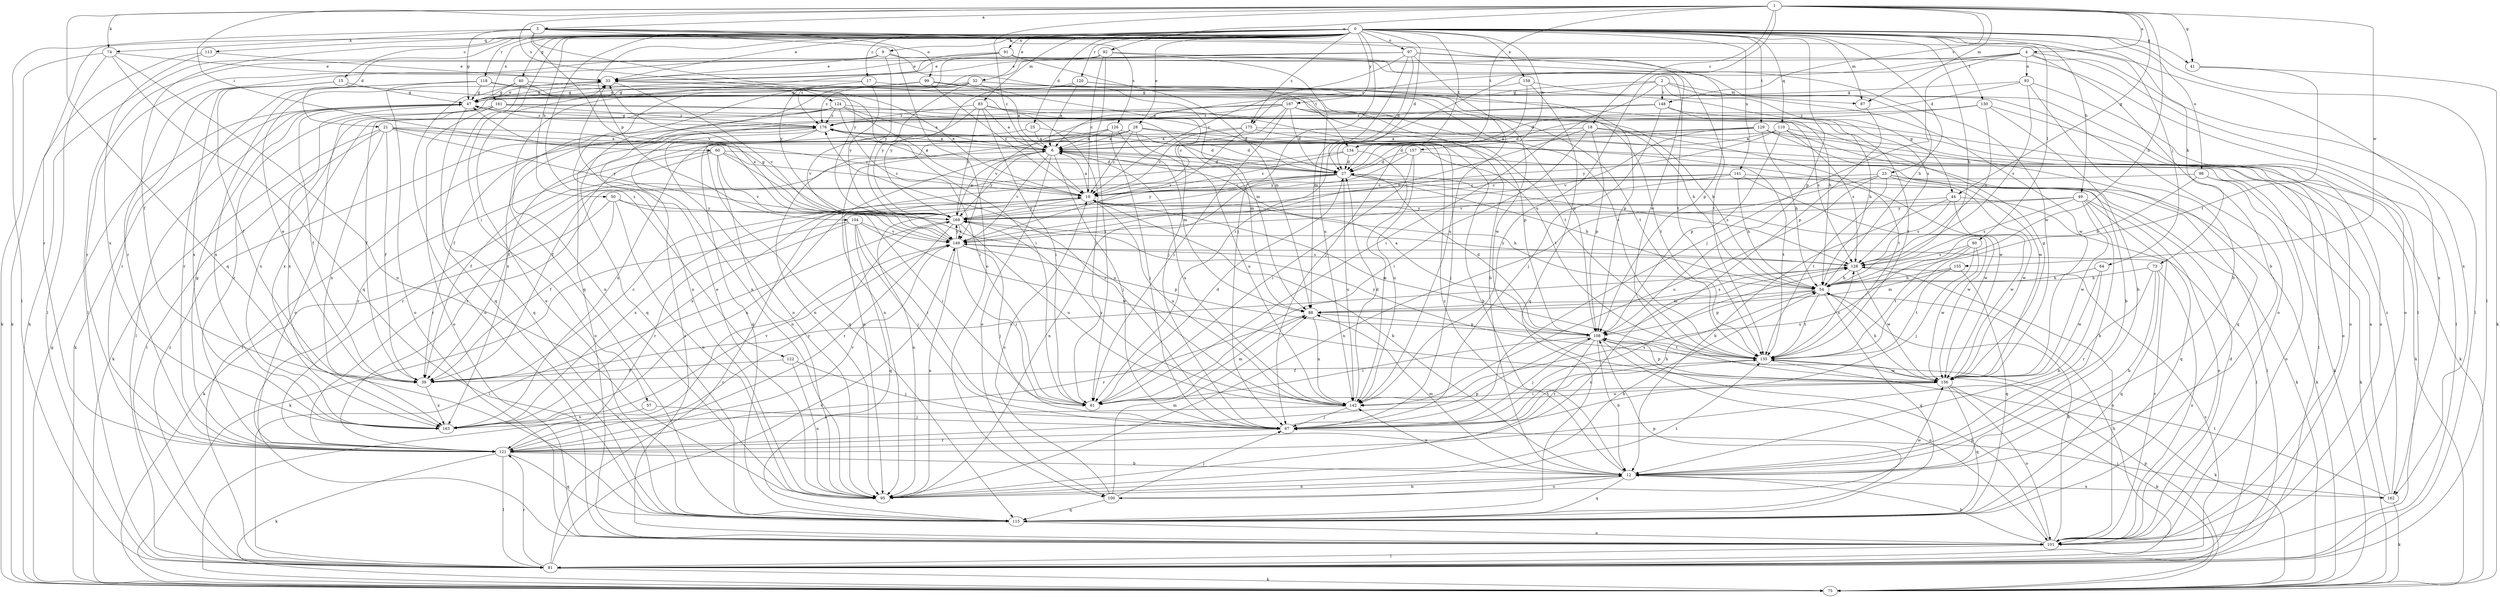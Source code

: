 strict digraph  {
0;
1;
2;
3;
4;
6;
9;
12;
15;
17;
18;
19;
21;
23;
25;
27;
28;
32;
33;
39;
40;
41;
44;
47;
49;
50;
54;
57;
60;
61;
64;
67;
73;
74;
75;
80;
81;
83;
87;
88;
91;
92;
93;
95;
97;
98;
99;
100;
101;
104;
108;
110;
113;
115;
118;
120;
121;
122;
124;
126;
128;
129;
130;
134;
135;
141;
142;
148;
149;
155;
156;
157;
159;
161;
162;
163;
167;
169;
175;
176;
0 -> 9  [label=b];
0 -> 15  [label=c];
0 -> 17  [label=c];
0 -> 21  [label=d];
0 -> 23  [label=d];
0 -> 25  [label=d];
0 -> 27  [label=d];
0 -> 28  [label=e];
0 -> 32  [label=e];
0 -> 33  [label=e];
0 -> 39  [label=f];
0 -> 40  [label=g];
0 -> 41  [label=g];
0 -> 49  [label=h];
0 -> 50  [label=h];
0 -> 54  [label=h];
0 -> 57  [label=i];
0 -> 64  [label=j];
0 -> 67  [label=j];
0 -> 73  [label=k];
0 -> 80  [label=l];
0 -> 81  [label=l];
0 -> 83  [label=m];
0 -> 87  [label=m];
0 -> 91  [label=n];
0 -> 97  [label=o];
0 -> 98  [label=o];
0 -> 104  [label=p];
0 -> 108  [label=p];
0 -> 110  [label=q];
0 -> 113  [label=q];
0 -> 118  [label=r];
0 -> 120  [label=r];
0 -> 121  [label=r];
0 -> 122  [label=s];
0 -> 129  [label=t];
0 -> 130  [label=t];
0 -> 134  [label=t];
0 -> 141  [label=u];
0 -> 157  [label=x];
0 -> 159  [label=x];
0 -> 161  [label=x];
0 -> 167  [label=y];
0 -> 175  [label=z];
1 -> 3  [label=a];
1 -> 4  [label=a];
1 -> 18  [label=c];
1 -> 19  [label=c];
1 -> 41  [label=g];
1 -> 44  [label=g];
1 -> 54  [label=h];
1 -> 60  [label=i];
1 -> 74  [label=k];
1 -> 87  [label=m];
1 -> 92  [label=n];
1 -> 115  [label=q];
1 -> 124  [label=s];
1 -> 134  [label=t];
1 -> 142  [label=u];
1 -> 148  [label=v];
1 -> 155  [label=w];
2 -> 6  [label=a];
2 -> 44  [label=g];
2 -> 47  [label=g];
2 -> 61  [label=i];
2 -> 87  [label=m];
2 -> 148  [label=v];
2 -> 156  [label=w];
3 -> 47  [label=g];
3 -> 74  [label=k];
3 -> 81  [label=l];
3 -> 99  [label=o];
3 -> 100  [label=o];
3 -> 126  [label=s];
3 -> 149  [label=v];
3 -> 156  [label=w];
3 -> 162  [label=x];
3 -> 169  [label=y];
4 -> 12  [label=b];
4 -> 61  [label=i];
4 -> 67  [label=j];
4 -> 81  [label=l];
4 -> 93  [label=n];
4 -> 121  [label=r];
4 -> 162  [label=x];
4 -> 175  [label=z];
6 -> 27  [label=d];
6 -> 67  [label=j];
6 -> 75  [label=k];
6 -> 95  [label=n];
6 -> 100  [label=o];
6 -> 121  [label=r];
6 -> 142  [label=u];
6 -> 149  [label=v];
6 -> 169  [label=y];
9 -> 33  [label=e];
9 -> 75  [label=k];
9 -> 81  [label=l];
9 -> 134  [label=t];
9 -> 135  [label=t];
9 -> 169  [label=y];
12 -> 88  [label=m];
12 -> 95  [label=n];
12 -> 100  [label=o];
12 -> 115  [label=q];
12 -> 142  [label=u];
12 -> 162  [label=x];
12 -> 176  [label=z];
15 -> 39  [label=f];
15 -> 47  [label=g];
15 -> 121  [label=r];
15 -> 135  [label=t];
15 -> 163  [label=x];
17 -> 47  [label=g];
17 -> 95  [label=n];
17 -> 135  [label=t];
17 -> 169  [label=y];
18 -> 6  [label=a];
18 -> 61  [label=i];
18 -> 101  [label=o];
18 -> 108  [label=p];
18 -> 135  [label=t];
18 -> 149  [label=v];
19 -> 6  [label=a];
19 -> 12  [label=b];
19 -> 33  [label=e];
19 -> 54  [label=h];
19 -> 95  [label=n];
19 -> 142  [label=u];
19 -> 156  [label=w];
19 -> 163  [label=x];
19 -> 169  [label=y];
21 -> 6  [label=a];
21 -> 19  [label=c];
21 -> 39  [label=f];
21 -> 75  [label=k];
21 -> 81  [label=l];
21 -> 135  [label=t];
21 -> 163  [label=x];
21 -> 169  [label=y];
23 -> 19  [label=c];
23 -> 75  [label=k];
23 -> 81  [label=l];
23 -> 95  [label=n];
23 -> 135  [label=t];
23 -> 142  [label=u];
23 -> 156  [label=w];
25 -> 6  [label=a];
25 -> 27  [label=d];
25 -> 81  [label=l];
27 -> 19  [label=c];
27 -> 54  [label=h];
27 -> 95  [label=n];
27 -> 128  [label=s];
27 -> 142  [label=u];
27 -> 163  [label=x];
27 -> 169  [label=y];
27 -> 176  [label=z];
28 -> 6  [label=a];
28 -> 12  [label=b];
28 -> 19  [label=c];
28 -> 39  [label=f];
28 -> 95  [label=n];
28 -> 142  [label=u];
28 -> 156  [label=w];
32 -> 47  [label=g];
32 -> 54  [label=h];
32 -> 67  [label=j];
32 -> 95  [label=n];
32 -> 135  [label=t];
32 -> 169  [label=y];
32 -> 176  [label=z];
33 -> 47  [label=g];
33 -> 61  [label=i];
33 -> 149  [label=v];
39 -> 19  [label=c];
39 -> 33  [label=e];
39 -> 128  [label=s];
39 -> 163  [label=x];
40 -> 12  [label=b];
40 -> 47  [label=g];
40 -> 101  [label=o];
40 -> 108  [label=p];
40 -> 115  [label=q];
41 -> 75  [label=k];
41 -> 135  [label=t];
44 -> 12  [label=b];
44 -> 81  [label=l];
44 -> 128  [label=s];
44 -> 156  [label=w];
44 -> 169  [label=y];
47 -> 33  [label=e];
47 -> 39  [label=f];
47 -> 75  [label=k];
47 -> 81  [label=l];
47 -> 115  [label=q];
47 -> 163  [label=x];
47 -> 176  [label=z];
49 -> 12  [label=b];
49 -> 101  [label=o];
49 -> 115  [label=q];
49 -> 128  [label=s];
49 -> 156  [label=w];
49 -> 163  [label=x];
49 -> 169  [label=y];
50 -> 39  [label=f];
50 -> 61  [label=i];
50 -> 75  [label=k];
50 -> 95  [label=n];
50 -> 169  [label=y];
54 -> 88  [label=m];
54 -> 108  [label=p];
54 -> 115  [label=q];
54 -> 135  [label=t];
57 -> 67  [label=j];
57 -> 163  [label=x];
60 -> 19  [label=c];
60 -> 27  [label=d];
60 -> 39  [label=f];
60 -> 95  [label=n];
60 -> 121  [label=r];
60 -> 142  [label=u];
60 -> 149  [label=v];
61 -> 27  [label=d];
61 -> 88  [label=m];
64 -> 12  [label=b];
64 -> 54  [label=h];
64 -> 156  [label=w];
67 -> 54  [label=h];
67 -> 121  [label=r];
67 -> 128  [label=s];
67 -> 135  [label=t];
67 -> 176  [label=z];
73 -> 12  [label=b];
73 -> 54  [label=h];
73 -> 101  [label=o];
73 -> 115  [label=q];
73 -> 121  [label=r];
74 -> 33  [label=e];
74 -> 75  [label=k];
74 -> 81  [label=l];
74 -> 95  [label=n];
74 -> 115  [label=q];
75 -> 47  [label=g];
75 -> 108  [label=p];
75 -> 149  [label=v];
80 -> 67  [label=j];
80 -> 128  [label=s];
80 -> 135  [label=t];
80 -> 142  [label=u];
80 -> 156  [label=w];
81 -> 19  [label=c];
81 -> 54  [label=h];
81 -> 75  [label=k];
81 -> 121  [label=r];
81 -> 128  [label=s];
81 -> 149  [label=v];
81 -> 176  [label=z];
83 -> 6  [label=a];
83 -> 27  [label=d];
83 -> 61  [label=i];
83 -> 108  [label=p];
83 -> 149  [label=v];
83 -> 169  [label=y];
83 -> 176  [label=z];
87 -> 108  [label=p];
88 -> 108  [label=p];
88 -> 121  [label=r];
88 -> 128  [label=s];
88 -> 142  [label=u];
91 -> 33  [label=e];
91 -> 88  [label=m];
91 -> 115  [label=q];
91 -> 121  [label=r];
91 -> 135  [label=t];
91 -> 156  [label=w];
92 -> 19  [label=c];
92 -> 33  [label=e];
92 -> 54  [label=h];
92 -> 61  [label=i];
92 -> 142  [label=u];
92 -> 169  [label=y];
93 -> 12  [label=b];
93 -> 27  [label=d];
93 -> 47  [label=g];
93 -> 81  [label=l];
93 -> 128  [label=s];
95 -> 12  [label=b];
95 -> 33  [label=e];
95 -> 54  [label=h];
95 -> 135  [label=t];
97 -> 19  [label=c];
97 -> 27  [label=d];
97 -> 33  [label=e];
97 -> 81  [label=l];
97 -> 88  [label=m];
97 -> 108  [label=p];
97 -> 142  [label=u];
97 -> 176  [label=z];
98 -> 19  [label=c];
98 -> 54  [label=h];
98 -> 75  [label=k];
98 -> 101  [label=o];
99 -> 6  [label=a];
99 -> 19  [label=c];
99 -> 47  [label=g];
99 -> 88  [label=m];
99 -> 95  [label=n];
99 -> 101  [label=o];
99 -> 156  [label=w];
100 -> 19  [label=c];
100 -> 67  [label=j];
100 -> 88  [label=m];
100 -> 115  [label=q];
100 -> 156  [label=w];
101 -> 12  [label=b];
101 -> 27  [label=d];
101 -> 54  [label=h];
101 -> 81  [label=l];
101 -> 108  [label=p];
101 -> 149  [label=v];
101 -> 176  [label=z];
104 -> 61  [label=i];
104 -> 67  [label=j];
104 -> 75  [label=k];
104 -> 115  [label=q];
104 -> 121  [label=r];
104 -> 149  [label=v];
104 -> 156  [label=w];
108 -> 6  [label=a];
108 -> 12  [label=b];
108 -> 27  [label=d];
108 -> 61  [label=i];
108 -> 67  [label=j];
108 -> 101  [label=o];
108 -> 121  [label=r];
108 -> 135  [label=t];
110 -> 6  [label=a];
110 -> 12  [label=b];
110 -> 39  [label=f];
110 -> 75  [label=k];
110 -> 108  [label=p];
110 -> 128  [label=s];
110 -> 169  [label=y];
113 -> 33  [label=e];
113 -> 75  [label=k];
113 -> 163  [label=x];
115 -> 33  [label=e];
115 -> 101  [label=o];
115 -> 108  [label=p];
118 -> 47  [label=g];
118 -> 61  [label=i];
118 -> 101  [label=o];
118 -> 121  [label=r];
118 -> 128  [label=s];
118 -> 163  [label=x];
120 -> 6  [label=a];
120 -> 47  [label=g];
120 -> 101  [label=o];
120 -> 108  [label=p];
120 -> 169  [label=y];
121 -> 12  [label=b];
121 -> 47  [label=g];
121 -> 75  [label=k];
121 -> 81  [label=l];
121 -> 108  [label=p];
121 -> 115  [label=q];
121 -> 149  [label=v];
121 -> 169  [label=y];
122 -> 39  [label=f];
122 -> 67  [label=j];
122 -> 95  [label=n];
124 -> 6  [label=a];
124 -> 19  [label=c];
124 -> 39  [label=f];
124 -> 54  [label=h];
124 -> 61  [label=i];
124 -> 115  [label=q];
124 -> 163  [label=x];
124 -> 176  [label=z];
126 -> 6  [label=a];
126 -> 27  [label=d];
126 -> 67  [label=j];
126 -> 88  [label=m];
126 -> 95  [label=n];
126 -> 115  [label=q];
128 -> 54  [label=h];
128 -> 95  [label=n];
128 -> 101  [label=o];
128 -> 156  [label=w];
128 -> 169  [label=y];
129 -> 6  [label=a];
129 -> 27  [label=d];
129 -> 54  [label=h];
129 -> 75  [label=k];
129 -> 115  [label=q];
129 -> 149  [label=v];
129 -> 156  [label=w];
129 -> 163  [label=x];
130 -> 12  [label=b];
130 -> 27  [label=d];
130 -> 101  [label=o];
130 -> 128  [label=s];
130 -> 176  [label=z];
134 -> 19  [label=c];
134 -> 27  [label=d];
134 -> 121  [label=r];
134 -> 142  [label=u];
135 -> 19  [label=c];
135 -> 39  [label=f];
135 -> 75  [label=k];
135 -> 128  [label=s];
135 -> 156  [label=w];
135 -> 169  [label=y];
141 -> 19  [label=c];
141 -> 54  [label=h];
141 -> 75  [label=k];
141 -> 121  [label=r];
141 -> 149  [label=v];
141 -> 156  [label=w];
142 -> 27  [label=d];
142 -> 67  [label=j];
142 -> 163  [label=x];
142 -> 169  [label=y];
148 -> 54  [label=h];
148 -> 67  [label=j];
148 -> 135  [label=t];
148 -> 149  [label=v];
148 -> 176  [label=z];
149 -> 33  [label=e];
149 -> 61  [label=i];
149 -> 67  [label=j];
149 -> 95  [label=n];
149 -> 108  [label=p];
149 -> 128  [label=s];
149 -> 169  [label=y];
155 -> 54  [label=h];
155 -> 88  [label=m];
155 -> 115  [label=q];
155 -> 135  [label=t];
156 -> 47  [label=g];
156 -> 54  [label=h];
156 -> 61  [label=i];
156 -> 75  [label=k];
156 -> 101  [label=o];
156 -> 108  [label=p];
156 -> 115  [label=q];
156 -> 142  [label=u];
157 -> 27  [label=d];
157 -> 61  [label=i];
157 -> 135  [label=t];
157 -> 142  [label=u];
157 -> 169  [label=y];
159 -> 47  [label=g];
159 -> 67  [label=j];
159 -> 101  [label=o];
159 -> 115  [label=q];
161 -> 54  [label=h];
161 -> 88  [label=m];
161 -> 101  [label=o];
161 -> 121  [label=r];
161 -> 163  [label=x];
161 -> 176  [label=z];
162 -> 6  [label=a];
162 -> 67  [label=j];
162 -> 75  [label=k];
162 -> 135  [label=t];
162 -> 176  [label=z];
163 -> 149  [label=v];
167 -> 19  [label=c];
167 -> 27  [label=d];
167 -> 39  [label=f];
167 -> 61  [label=i];
167 -> 101  [label=o];
167 -> 128  [label=s];
167 -> 135  [label=t];
167 -> 163  [label=x];
167 -> 176  [label=z];
169 -> 6  [label=a];
169 -> 47  [label=g];
169 -> 81  [label=l];
169 -> 121  [label=r];
169 -> 142  [label=u];
169 -> 149  [label=v];
175 -> 6  [label=a];
175 -> 19  [label=c];
175 -> 67  [label=j];
175 -> 81  [label=l];
175 -> 149  [label=v];
176 -> 6  [label=a];
176 -> 47  [label=g];
176 -> 95  [label=n];
176 -> 101  [label=o];
176 -> 115  [label=q];
}
